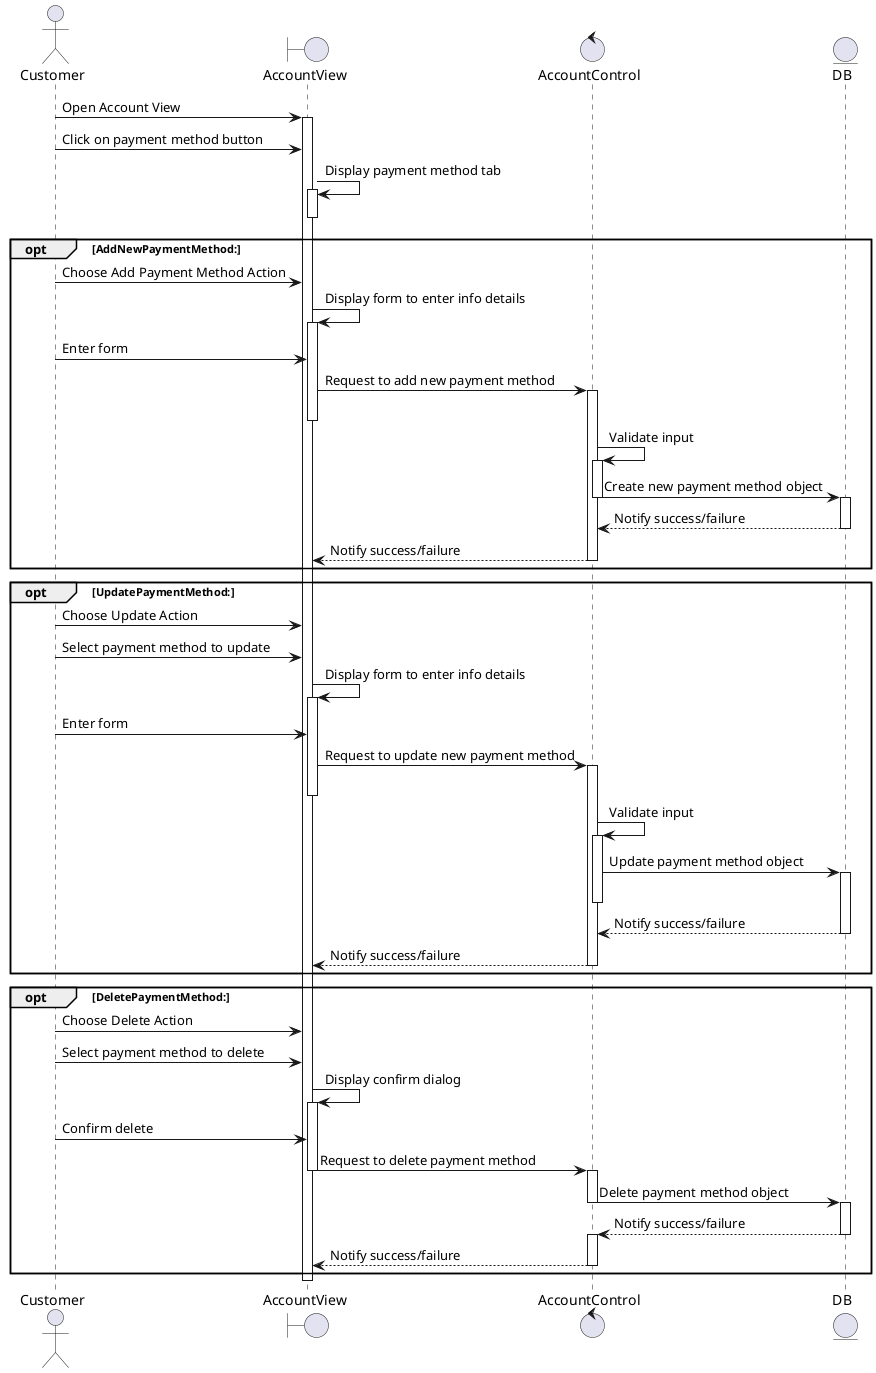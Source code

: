 @startuml 
actor Customer 
boundary AccountView 
control AccountControl
entity DB 

Customer -> AccountView: Open Account View
activate AccountView 

Customer -> AccountView: Click on payment method button
AccountView -> AccountView: Display payment method tab
activate AccountView 
deactivate AccountView

opt AddNewPaymentMethod:
    Customer -> AccountView: Choose Add Payment Method Action
    AccountView -> AccountView: Display form to enter info details
    activate AccountView
    Customer-> AccountView : Enter form
    AccountView -> AccountControl: Request to add new payment method
    activate AccountControl    
    deactivate AccountView
    AccountControl -> AccountControl: Validate input
    activate AccountControl
    AccountControl -> DB: Create new payment method object
    deactivate AccountControl
    activate DB
    DB--> AccountControl : Notify success/failure
    deactivate DB
    AccountControl --> AccountView: Notify success/failure
    deactivate AccountControl
end   

opt UpdatePaymentMethod:
    Customer -> AccountView: Choose Update Action
    Customer -> AccountView: Select payment method to update
    AccountView -> AccountView: Display form to enter info details
    activate AccountView
    Customer-> AccountView : Enter form
    AccountView -> AccountControl: Request to update new payment method
    activate AccountControl    
    deactivate AccountView
    AccountControl -> AccountControl: Validate input
    activate AccountControl
    AccountControl -> DB: Update payment method object
    activate DB
    deactivate AccountControl
    DB--> AccountControl : Notify success/failure
    deactivate DB
    AccountControl --> AccountView: Notify success/failure
    deactivate AccountControl
end  

opt DeletePaymentMethod:
    Customer -> AccountView: Choose Delete Action
    Customer -> AccountView: Select payment method to delete
    AccountView -> AccountView: Display confirm dialog
    activate AccountView
    Customer -> AccountView: Confirm delete
    
    AccountView -> AccountControl: Request to delete payment method
    deactivate AccountView
    activate AccountControl    

    AccountControl -> DB: Delete payment method object
    deactivate AccountControl
    activate DB
    DB--> AccountControl : Notify success/failure
    deactivate DB
    activate AccountControl
    AccountControl --> AccountView: Notify success/failure
    deactivate AccountControl
end  

   deactivate AccountView 
@enduml